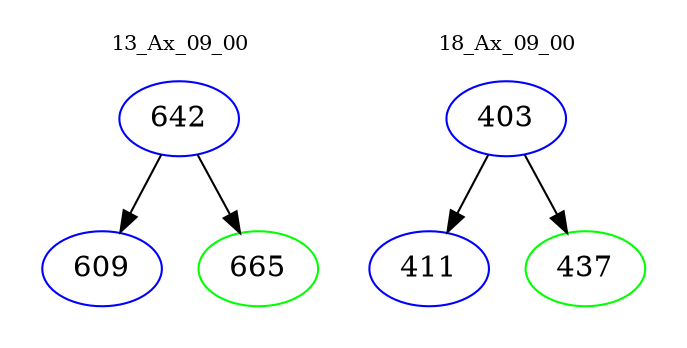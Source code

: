 digraph{
subgraph cluster_0 {
color = white
label = "13_Ax_09_00";
fontsize=10;
T0_642 [label="642", color="blue"]
T0_642 -> T0_609 [color="black"]
T0_609 [label="609", color="blue"]
T0_642 -> T0_665 [color="black"]
T0_665 [label="665", color="green"]
}
subgraph cluster_1 {
color = white
label = "18_Ax_09_00";
fontsize=10;
T1_403 [label="403", color="blue"]
T1_403 -> T1_411 [color="black"]
T1_411 [label="411", color="blue"]
T1_403 -> T1_437 [color="black"]
T1_437 [label="437", color="green"]
}
}
